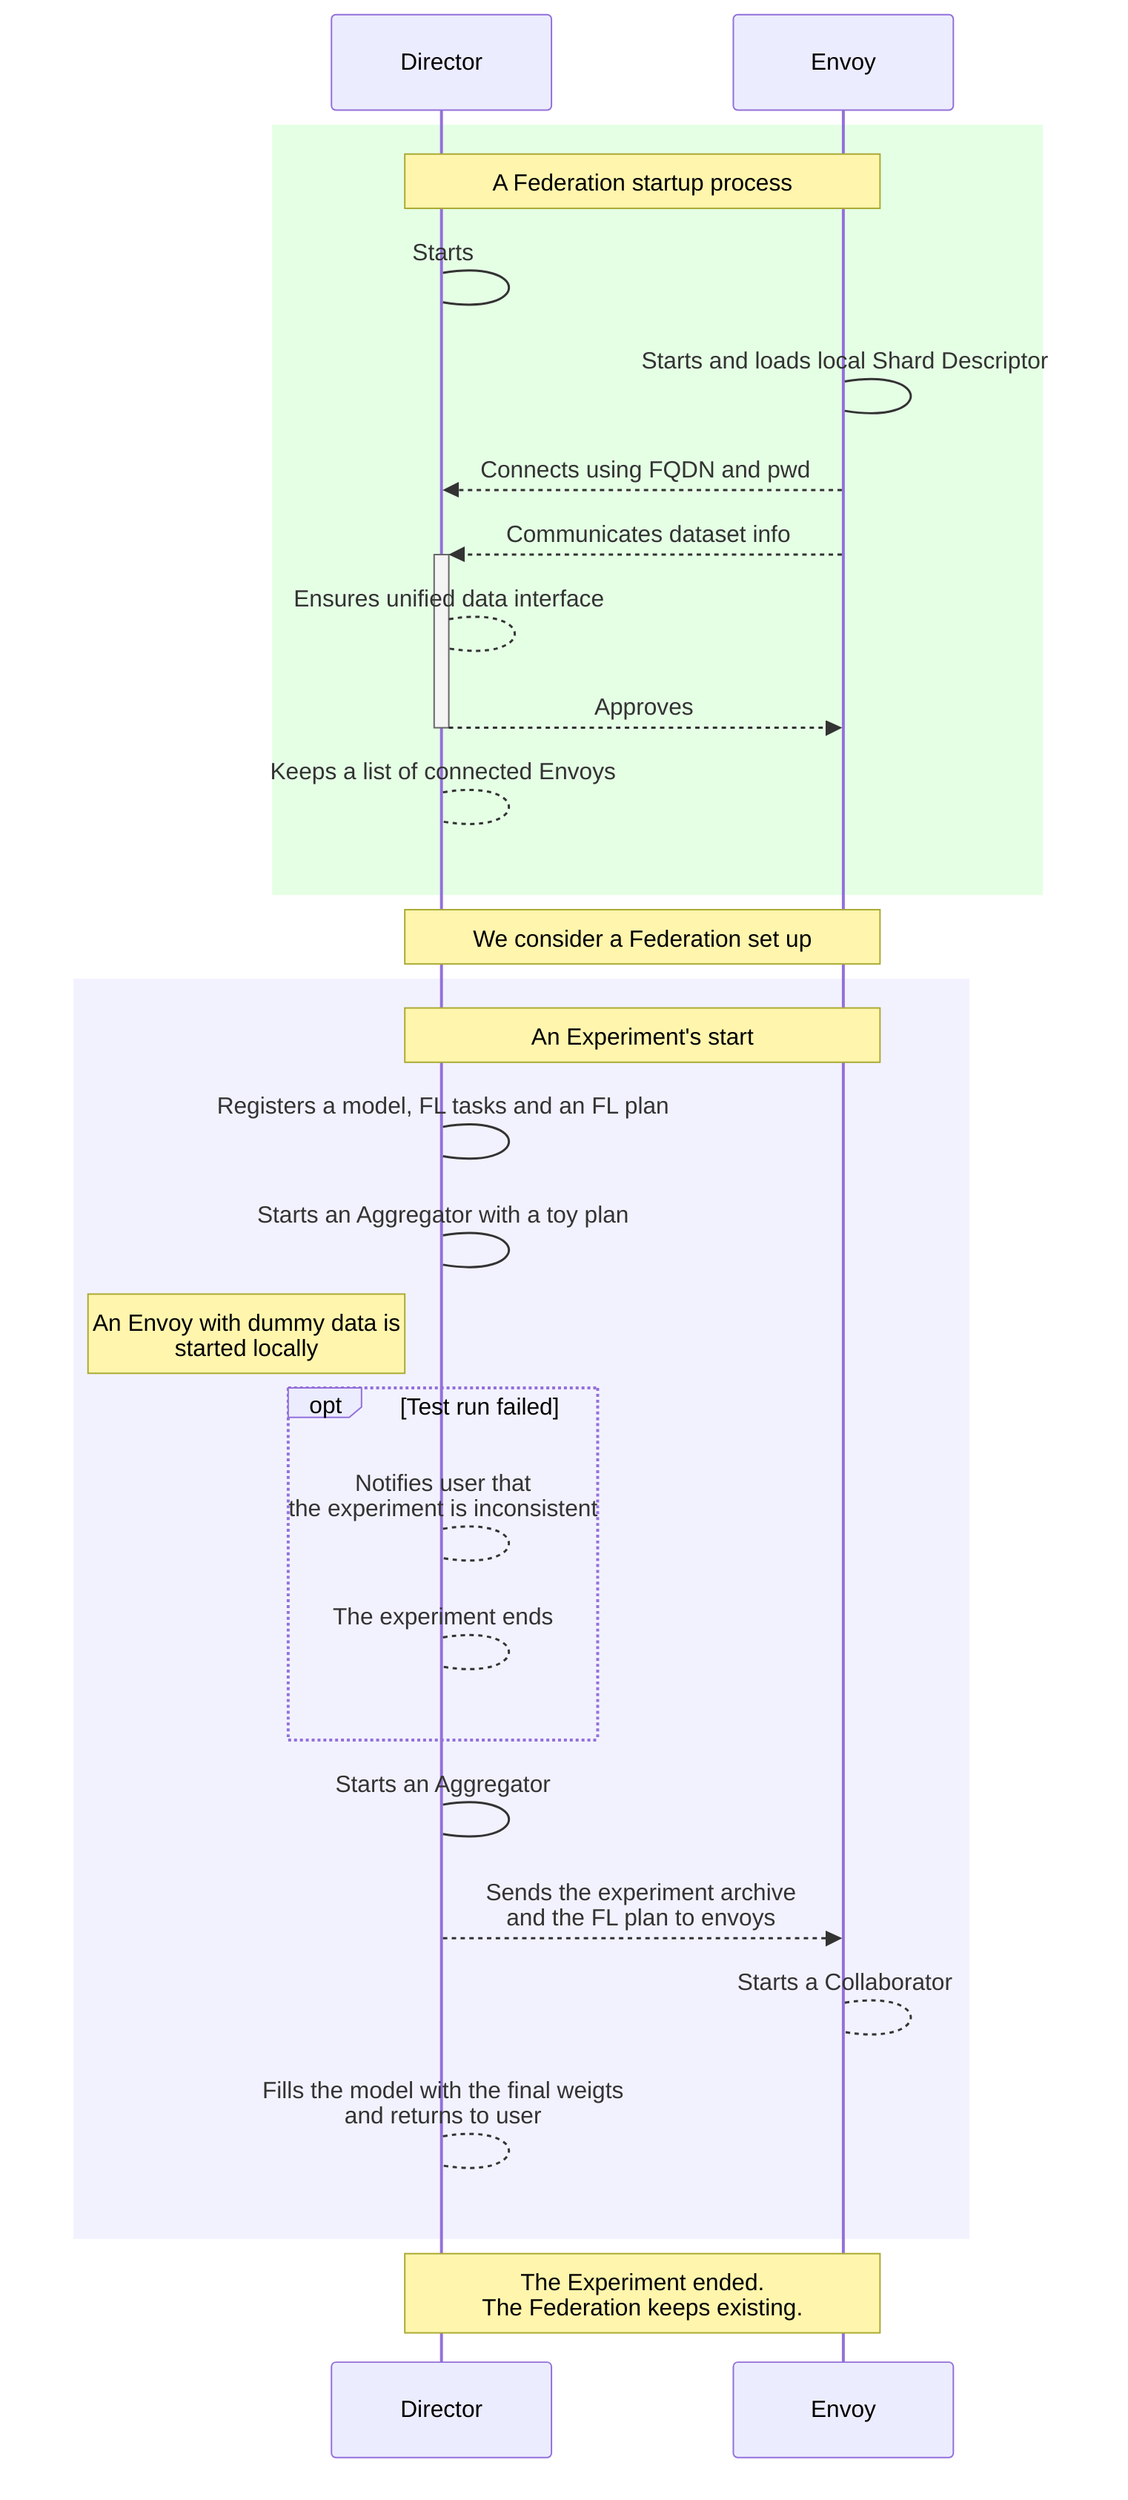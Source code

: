 sequenceDiagram
    participant D as Director
    participant E as Envoy
    rect rgb(0, 255, 0,.1)
        Note over D,E: A Federation startup process
        D->D: Starts
        E->E: Starts and loads local Shard Descriptor
        E-->>D: Connects using FQDN and pwd
        E-->>+D: Communicates dataset info
        D-->D: Ensures unified data interface
        D-->>-E: Approves
        D-->D: Keeps a list of connected Envoys
        
    end
    Note over D,E: We consider a Federation set up
    rect rgb(0, 0, 255,.05)
        Note over D,E: An Experiment's start
        D->D: Registers a model, FL tasks and an FL plan
        D->D:Starts an Aggregator with a toy plan
        Note left of D: An Envoy with dummy data is <br>started locally
        opt Test run failed
            D-->D: Notifies user that <br>the experiment is inconsistent
            D-->D: The experiment ends
        end
        D->D: Starts an Aggregator
        D-->>E: Sends the experiment archive <br>and the FL plan to envoys
        E-->E: Starts a Collaborator
        D-->D: Fills the model with the final weigts <br>and returns to user
    end
    Note over D,E: The Experiment ended. <br> The Federation keeps existing.
